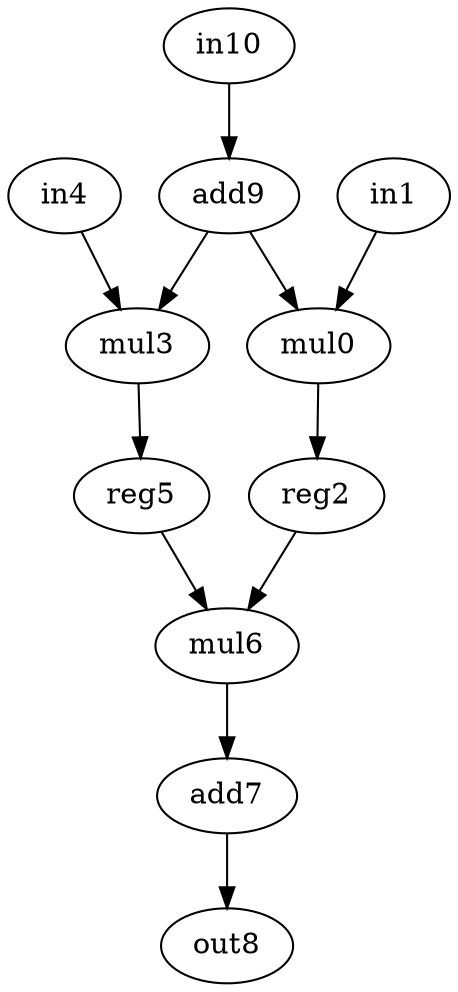 digraph mac {
    0 [label = mul0 op = mul ] ;
    1 [label = in1 op = in ] ;
    2 [label = reg2 op = reg ]; 
    3 [label = mul3 op = mul ] ;
    4 [label = in4 op = in ] ;
    5 [label = reg5 op = reg ]; 
    6 [label = mul6 op = mul ] ;
    7 [label = add7 op = addi value = 2 ]; 
    8 [label = out8 op = output ] ;
    9 [label = add9 op = addi value = 2 ]; 
    10 [label = in10 op = in ] ;
    
    1 -> 0 [port = 0  w = 0 ]; 
    9 -> 0 [port = 1  w = 0 ] ;
    0 -> 2 [port = 0  w = 0 ] ;
    4 -> 3 [port = 0  w = 0 ] ;
    9 -> 3 [port = 1  w = 0 ] ;
    3 -> 5 [port = 0  w = 0 ] ;
    2 -> 6 [port = 0  w = 0 ] ;
    5 -> 6 [port = 1  w = 0 ] ;
    6 -> 7 [port = 0  w = 0 ] ;
    7 -> 8 [port = 0  w = 0 ] ;
    # 9 -> 9 [port=0 w = 0 ] 
    10 -> 9 [port = 0  w = 0 ] ;
}